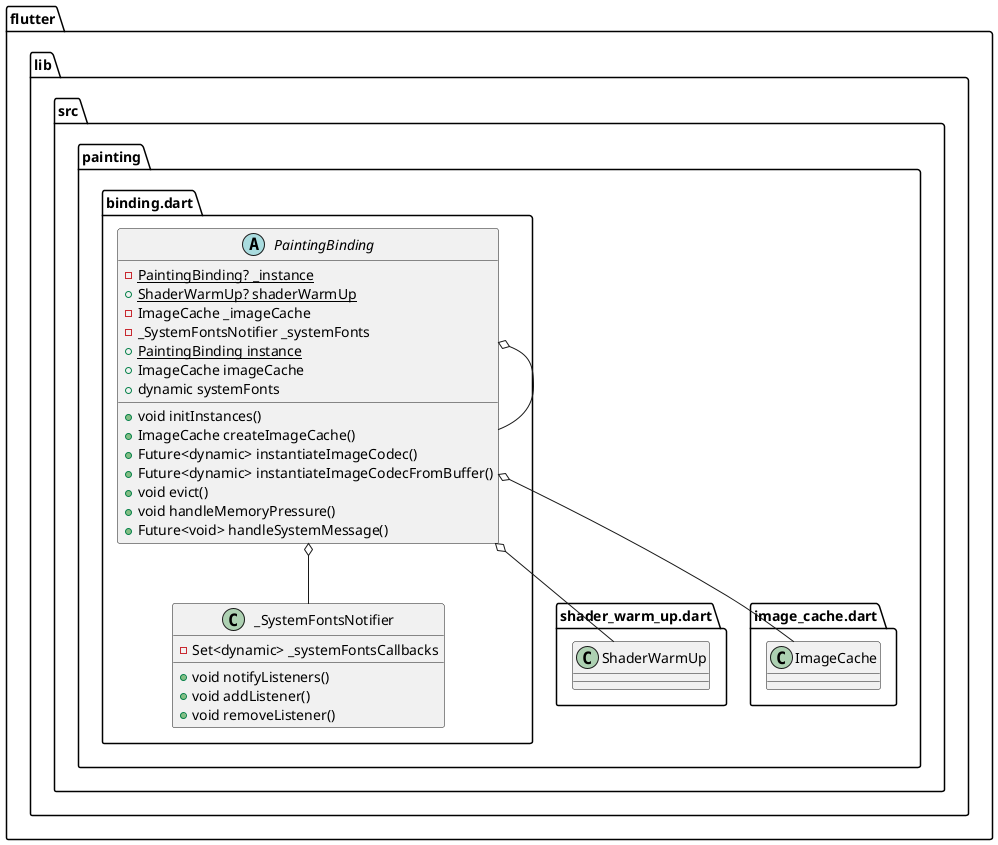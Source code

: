 @startuml
set namespaceSeparator ::

class "flutter::lib::src::painting::binding.dart::_SystemFontsNotifier" {
  -Set<dynamic> _systemFontsCallbacks
  +void notifyListeners()
  +void addListener()
  +void removeListener()
}

abstract class "flutter::lib::src::painting::binding.dart::PaintingBinding" {
  {static} -PaintingBinding? _instance
  {static} +ShaderWarmUp? shaderWarmUp
  -ImageCache _imageCache
  -_SystemFontsNotifier _systemFonts
  {static} +PaintingBinding instance
  +ImageCache imageCache
  +dynamic systemFonts
  +void initInstances()
  +ImageCache createImageCache()
  +Future<dynamic> instantiateImageCodec()
  +Future<dynamic> instantiateImageCodecFromBuffer()
  +void evict()
  +void handleMemoryPressure()
  +Future<void> handleSystemMessage()
}

"flutter::lib::src::painting::binding.dart::PaintingBinding" o-- "flutter::lib::src::painting::binding.dart::PaintingBinding"
"flutter::lib::src::painting::binding.dart::PaintingBinding" o-- "flutter::lib::src::painting::shader_warm_up.dart::ShaderWarmUp"
"flutter::lib::src::painting::binding.dart::PaintingBinding" o-- "flutter::lib::src::painting::image_cache.dart::ImageCache"
"flutter::lib::src::painting::binding.dart::PaintingBinding" o-- "flutter::lib::src::painting::binding.dart::_SystemFontsNotifier"


@enduml